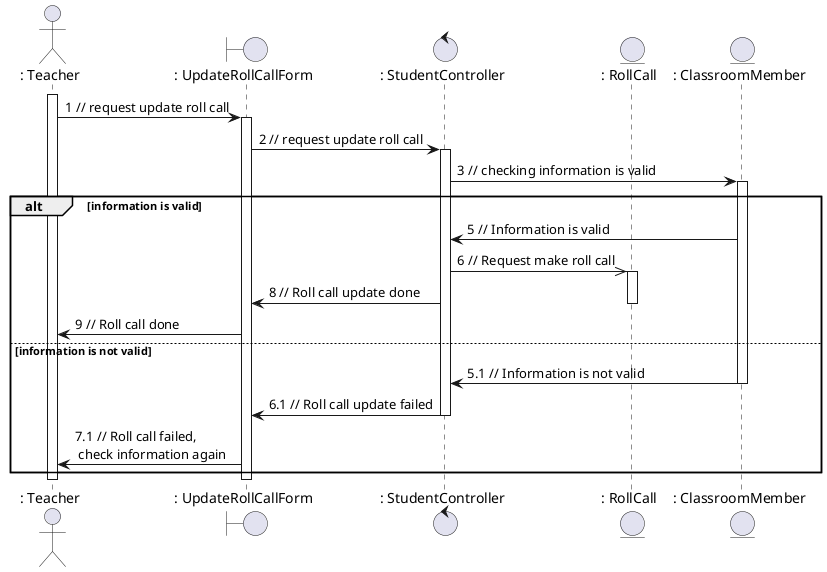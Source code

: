 @startuml updateRollCall

actor ": Teacher"
boundary ": UpdateRollCallForm"
control ": StudentController"
entity ": RollCall"
entity ": ClassroomMember"

activate ": Teacher"

": Teacher" -> ": UpdateRollCallForm": 1 // request update roll call
activate ": UpdateRollCallForm"
": UpdateRollCallForm" -> ": StudentController": 2 // request update roll call
activate ": StudentController"
": StudentController" -> ": ClassroomMember": 3 // checking information is valid
activate ": ClassroomMember"
alt information is valid
    ": ClassroomMember" -> ": StudentController": 5 // Information is valid
    ": StudentController" ->> ": RollCall": 6 // Request make roll call
    activate ": RollCall"
    ": StudentController" -> ": UpdateRollCallForm": 8 // Roll call update done
    deactivate ": RollCall"
    ": UpdateRollCallForm" -> ": Teacher": 9 // Roll call done
else information is not valid
    ": ClassroomMember" -> ": StudentController": 5.1 // Information is not valid
    deactivate ": ClassroomMember"
    ": StudentController" -> ": UpdateRollCallForm": 6.1 // Roll call update failed
    deactivate ": StudentController"
    ": UpdateRollCallForm" -> ": Teacher": 7.1 // Roll call failed,\n check information again
end

deactivate ": UpdateRollCallForm"
deactivate ": Teacher"



@enduml